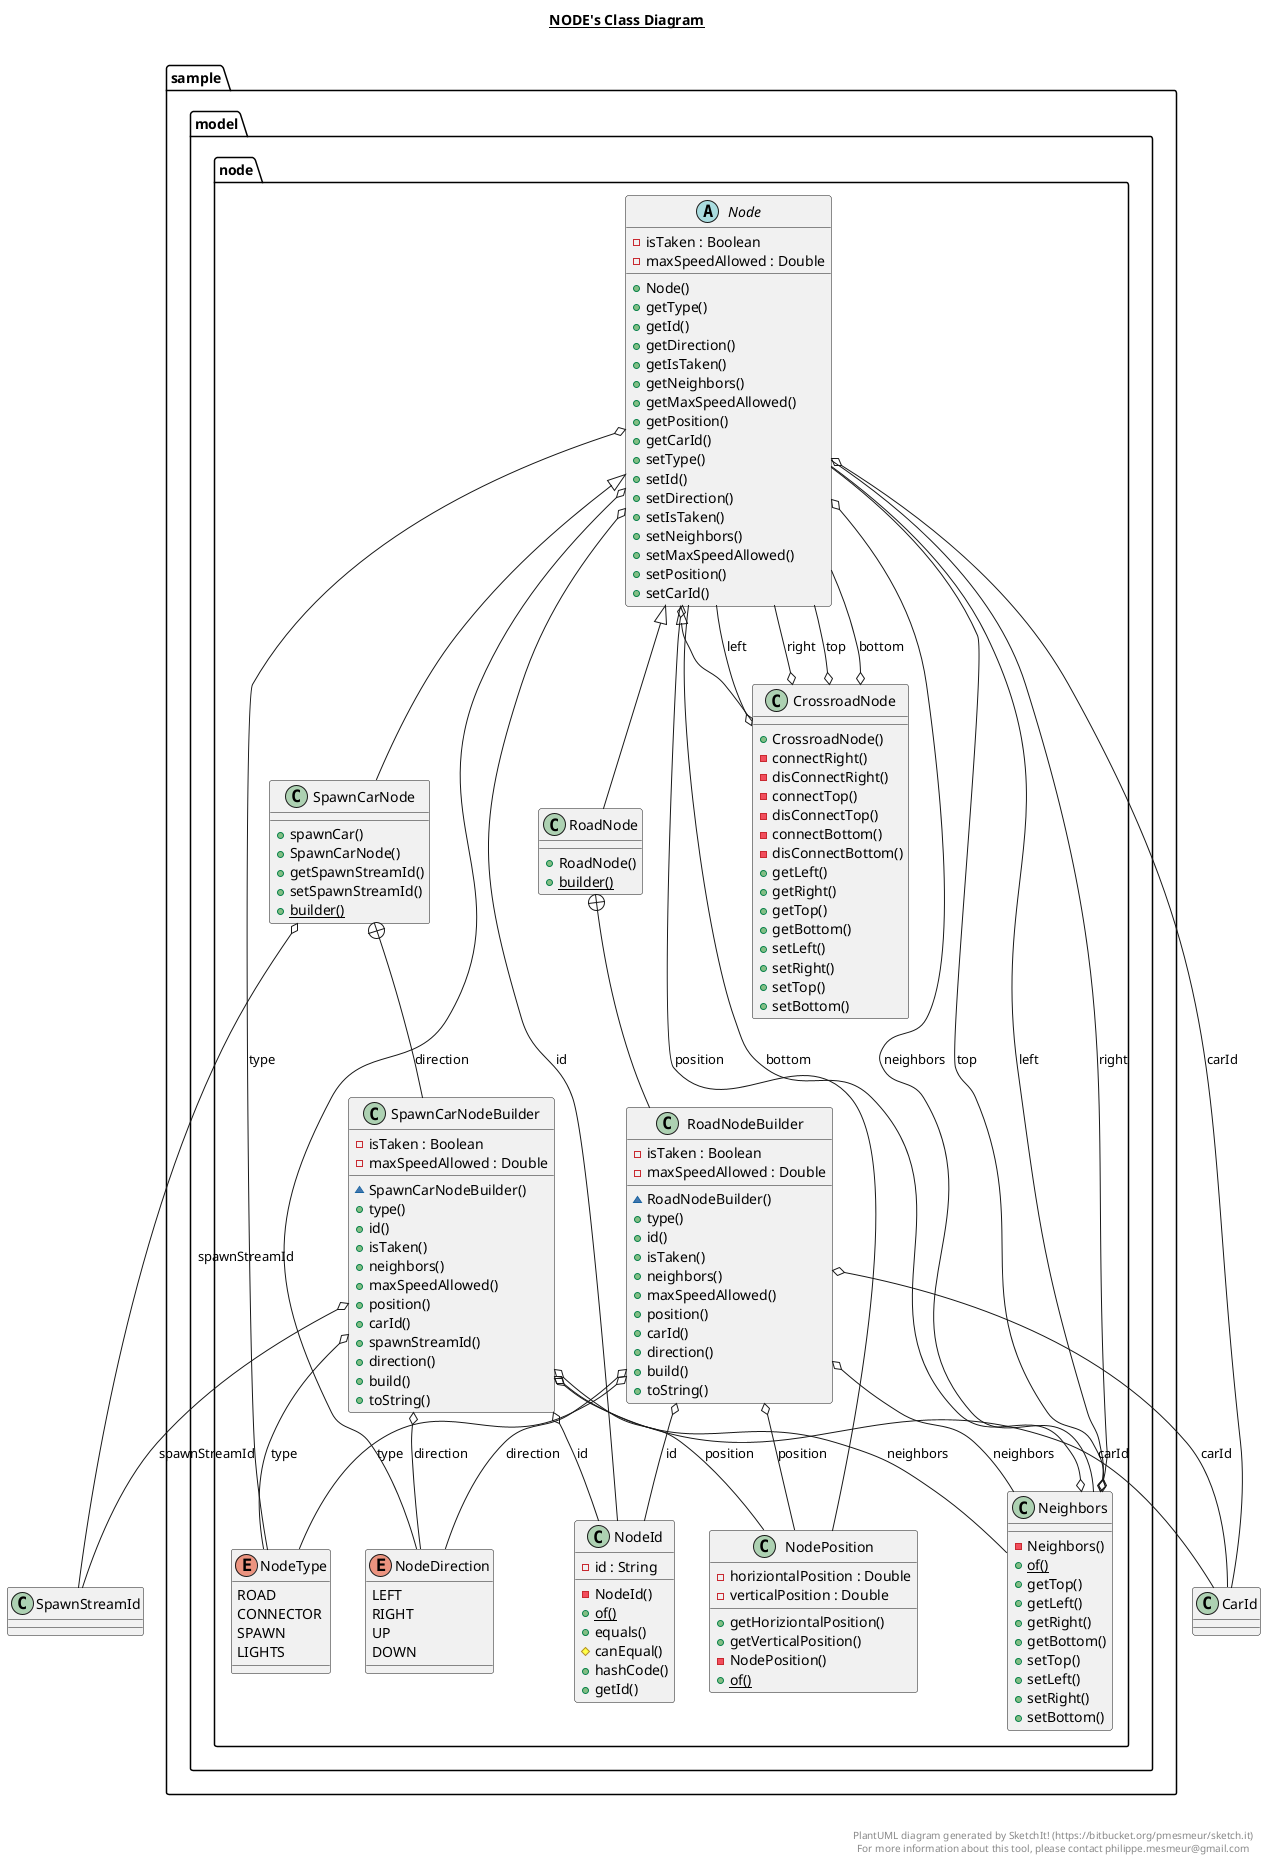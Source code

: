 @startuml

title __NODE's Class Diagram__\n

  package sample {
    package sample.model.node {
      class CrossroadNode {
          + CrossroadNode()
          - connectRight()
          - disConnectRight()
          - connectTop()
          - disConnectTop()
          - connectBottom()
          - disConnectBottom()
          + getLeft()
          + getRight()
          + getTop()
          + getBottom()
          + setLeft()
          + setRight()
          + setTop()
          + setBottom()
      }
    }
  }
  

  package sample {
    package sample.model.node {
      class Neighbors {
          - Neighbors()
          {static} + of()
          + getTop()
          + getLeft()
          + getRight()
          + getBottom()
          + setTop()
          + setLeft()
          + setRight()
          + setBottom()
      }
    }
  }
  

  package sample {
    package sample.model.node {
      abstract class Node {
          - isTaken : Boolean
          - maxSpeedAllowed : Double
          + Node()
          + getType()
          + getId()
          + getDirection()
          + getIsTaken()
          + getNeighbors()
          + getMaxSpeedAllowed()
          + getPosition()
          + getCarId()
          + setType()
          + setId()
          + setDirection()
          + setIsTaken()
          + setNeighbors()
          + setMaxSpeedAllowed()
          + setPosition()
          + setCarId()
      }
    }
  }
  

  package sample {
    package sample.model.node {
      enum NodeDirection {
        LEFT
        RIGHT
        UP
        DOWN
      }
    }
  }
  

  package sample {
    package sample.model.node {
      class NodeId {
          - id : String
          - NodeId()
          {static} + of()
          + equals()
          # canEqual()
          + hashCode()
          + getId()
      }
    }
  }
  

  package sample {
    package sample.model.node {
      class NodePosition {
          - horiziontalPosition : Double
          - verticalPosition : Double
          + getHoriziontalPosition()
          + getVerticalPosition()
          - NodePosition()
          {static} + of()
      }
    }
  }
  

  package sample {
    package sample.model.node {
      enum NodeType {
        ROAD
        CONNECTOR
        SPAWN
        LIGHTS
      }
    }
  }
  

  package sample {
    package sample.model.node {
      class RoadNode {
          + RoadNode()
          {static} + builder()
      }
    }
  }
  

  package sample {
    package sample.model.node {
      class RoadNodeBuilder {
          - isTaken : Boolean
          - maxSpeedAllowed : Double
          ~ RoadNodeBuilder()
          + type()
          + id()
          + isTaken()
          + neighbors()
          + maxSpeedAllowed()
          + position()
          + carId()
          + direction()
          + build()
          + toString()
      }
    }
  }
  

  package sample {
    package sample.model.node {
      class SpawnCarNode {
          + spawnCar()
          + SpawnCarNode()
          + getSpawnStreamId()
          + setSpawnStreamId()
          {static} + builder()
      }
    }
  }
  

  package sample {
    package sample.model.node {
      class SpawnCarNodeBuilder {
          - isTaken : Boolean
          - maxSpeedAllowed : Double
          ~ SpawnCarNodeBuilder()
          + type()
          + id()
          + isTaken()
          + neighbors()
          + maxSpeedAllowed()
          + position()
          + carId()
          + spawnStreamId()
          + direction()
          + build()
          + toString()
      }
    }
  }
  

  CrossroadNode -up-|> Node
  CrossroadNode o-- Node : left
  CrossroadNode o-- Node : right
  CrossroadNode o-- Node : top
  CrossroadNode o-- Node : bottom
  Neighbors o-- Node : top
  Neighbors o-- Node : left
  Neighbors o-- Node : right
  Neighbors o-- Node : bottom
  Node o-- NodeType : type
  Node o-- NodeId : id
  Node o-- NodeDirection : direction
  Node o-- Neighbors : neighbors
  Node o-- NodePosition : position
  Node o-- CarId : carId
  RoadNode -up-|> Node
  RoadNode +-down- RoadNodeBuilder
  RoadNodeBuilder o-- NodeType : type
  RoadNodeBuilder o-- NodeId : id
  RoadNodeBuilder o-- Neighbors : neighbors
  RoadNodeBuilder o-- NodePosition : position
  RoadNodeBuilder o-- CarId : carId
  RoadNodeBuilder o-- NodeDirection : direction
  SpawnCarNode -up-|> Node
  SpawnCarNode o-- SpawnStreamId : spawnStreamId
  SpawnCarNode +-down- SpawnCarNodeBuilder
  SpawnCarNodeBuilder o-- NodeType : type
  SpawnCarNodeBuilder o-- NodeId : id
  SpawnCarNodeBuilder o-- Neighbors : neighbors
  SpawnCarNodeBuilder o-- NodePosition : position
  SpawnCarNodeBuilder o-- CarId : carId
  SpawnCarNodeBuilder o-- SpawnStreamId : spawnStreamId
  SpawnCarNodeBuilder o-- NodeDirection : direction


right footer


PlantUML diagram generated by SketchIt! (https://bitbucket.org/pmesmeur/sketch.it)
For more information about this tool, please contact philippe.mesmeur@gmail.com
endfooter

@enduml
